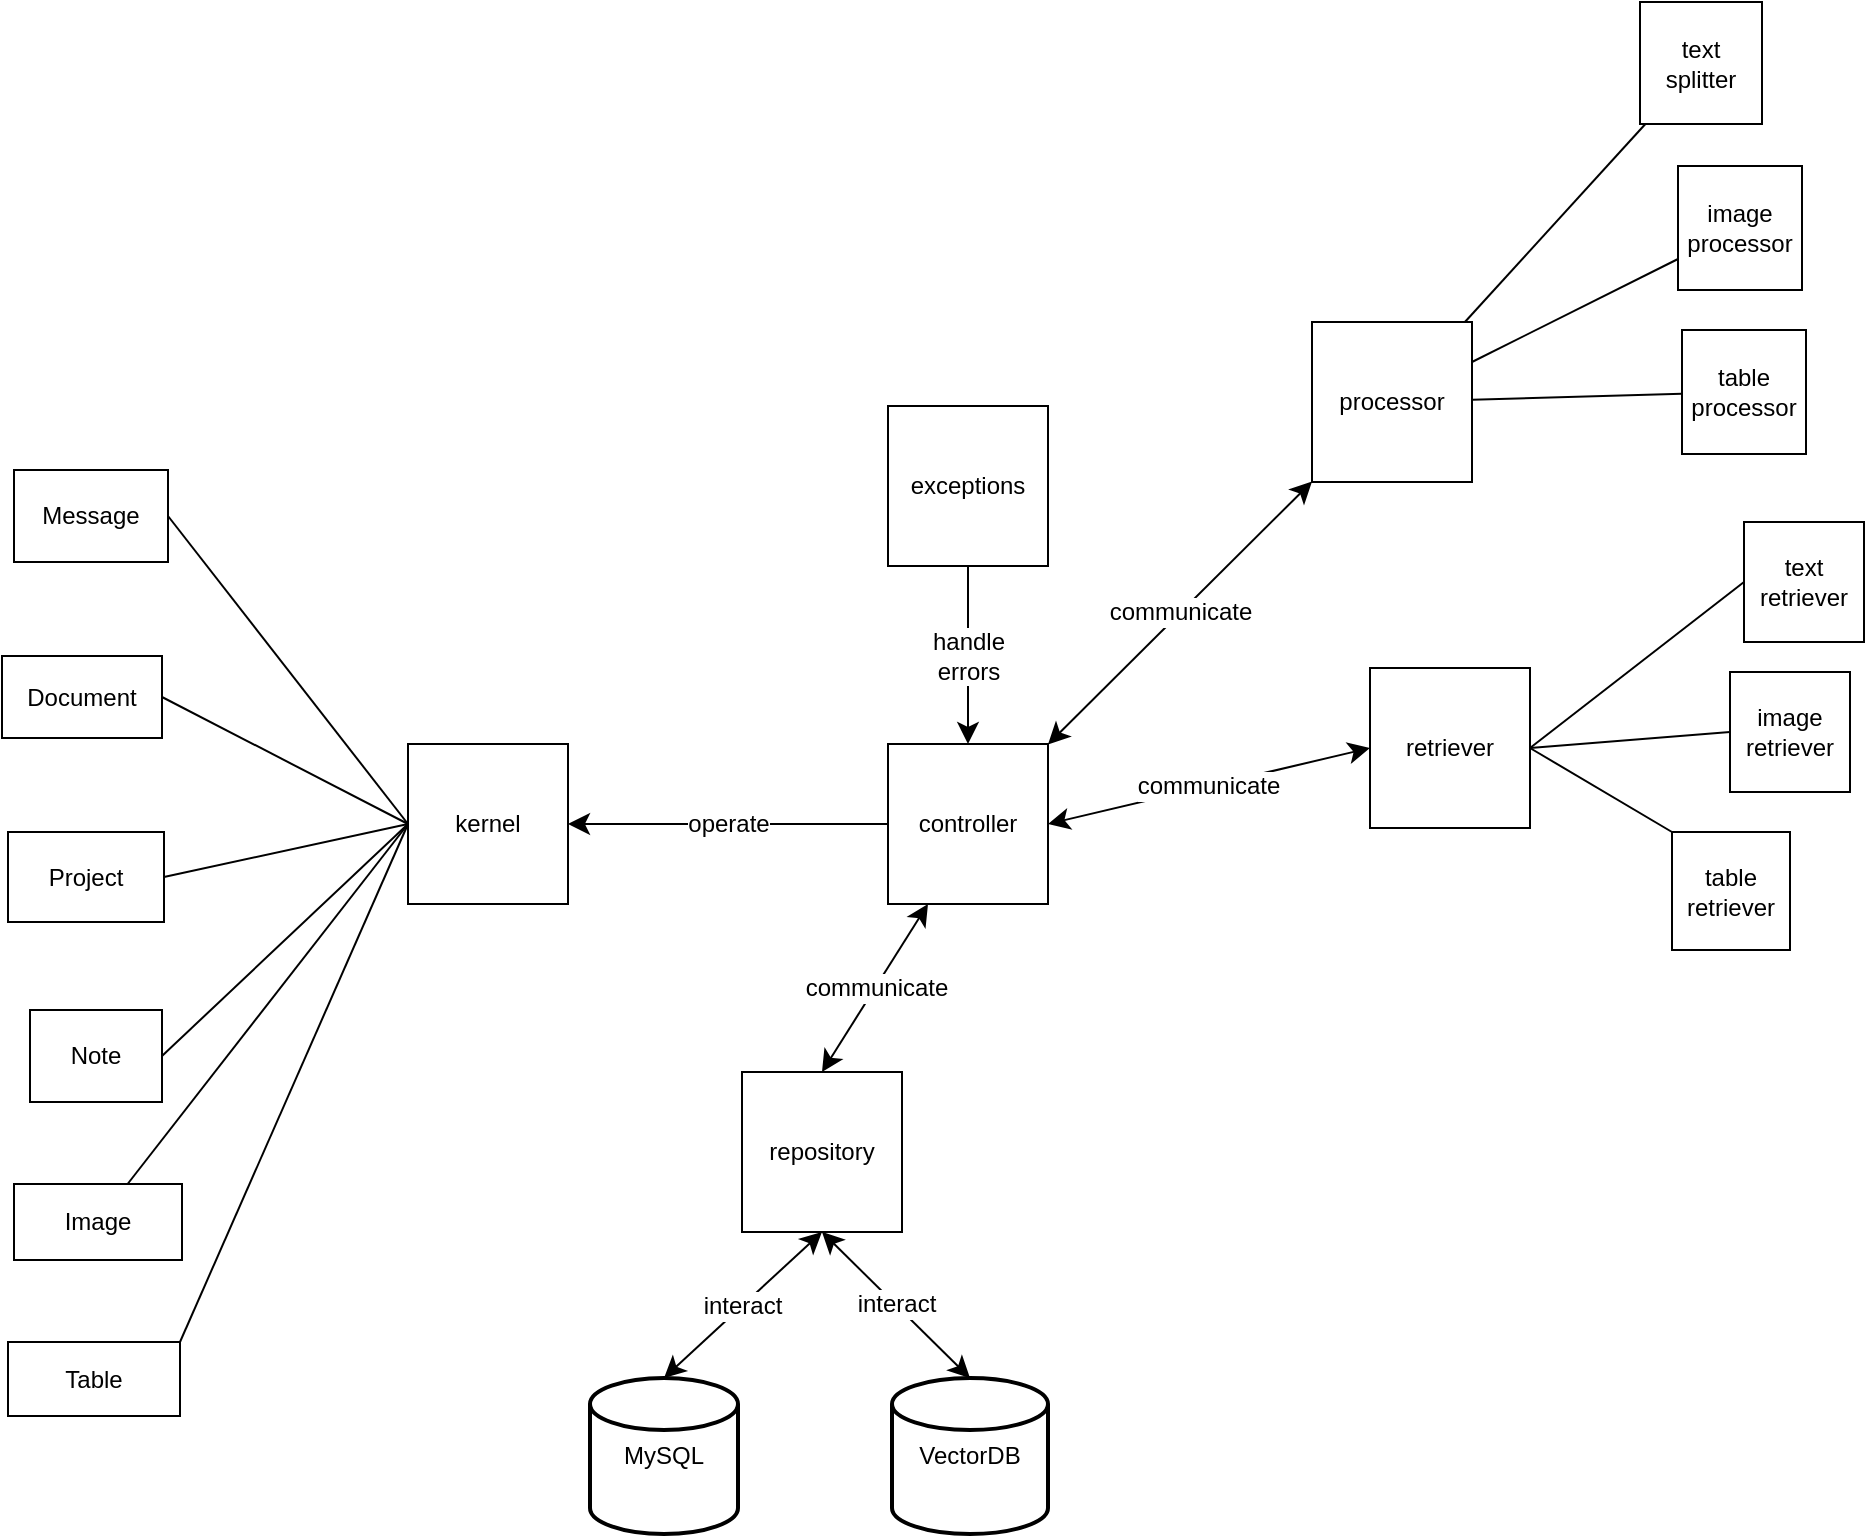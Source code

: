 <mxfile version="24.7.7">
  <diagram name="Page-1" id="4LEHWqekqbewVRsqX5Qp">
    <mxGraphModel dx="1826" dy="1583" grid="0" gridSize="10" guides="1" tooltips="1" connect="1" arrows="1" fold="1" page="0" pageScale="1" pageWidth="850" pageHeight="1100" math="0" shadow="0">
      <root>
        <mxCell id="0" />
        <mxCell id="1" parent="0" />
        <mxCell id="ukTC55PMzG4-Ce29yBo9-53" style="edgeStyle=none;curved=1;rounded=0;orthogonalLoop=1;jettySize=auto;html=1;exitX=0;exitY=0.5;exitDx=0;exitDy=0;fontSize=12;startSize=8;endSize=8;endArrow=none;endFill=0;" parent="1" source="ukTC55PMzG4-Ce29yBo9-1" target="ukTC55PMzG4-Ce29yBo9-54" edge="1">
          <mxGeometry relative="1" as="geometry">
            <mxPoint x="-165.294" y="-183.882" as="targetPoint" />
          </mxGeometry>
        </mxCell>
        <mxCell id="ukTC55PMzG4-Ce29yBo9-56" style="edgeStyle=none;curved=1;rounded=0;orthogonalLoop=1;jettySize=auto;html=1;exitX=0;exitY=0.5;exitDx=0;exitDy=0;entryX=1;entryY=0;entryDx=0;entryDy=0;fontSize=12;startSize=8;endSize=8;endArrow=none;endFill=0;" parent="1" source="ukTC55PMzG4-Ce29yBo9-1" target="ukTC55PMzG4-Ce29yBo9-55" edge="1">
          <mxGeometry relative="1" as="geometry" />
        </mxCell>
        <mxCell id="ukTC55PMzG4-Ce29yBo9-1" value="kernel" style="whiteSpace=wrap;html=1;aspect=fixed;" parent="1" vertex="1">
          <mxGeometry x="-43" y="-423" width="80" height="80" as="geometry" />
        </mxCell>
        <mxCell id="ukTC55PMzG4-Ce29yBo9-7" value="operate" style="edgeStyle=none;curved=1;rounded=0;orthogonalLoop=1;jettySize=auto;html=1;fontSize=12;startSize=8;endSize=8;" parent="1" source="ukTC55PMzG4-Ce29yBo9-2" target="ukTC55PMzG4-Ce29yBo9-1" edge="1">
          <mxGeometry relative="1" as="geometry" />
        </mxCell>
        <mxCell id="ukTC55PMzG4-Ce29yBo9-12" value="communicate" style="edgeStyle=none;curved=1;rounded=0;orthogonalLoop=1;jettySize=auto;html=1;exitX=0.25;exitY=1;exitDx=0;exitDy=0;entryX=0.5;entryY=0;entryDx=0;entryDy=0;fontSize=12;startSize=8;endSize=8;startArrow=classic;startFill=1;" parent="1" source="ukTC55PMzG4-Ce29yBo9-2" target="ukTC55PMzG4-Ce29yBo9-11" edge="1">
          <mxGeometry relative="1" as="geometry" />
        </mxCell>
        <mxCell id="ukTC55PMzG4-Ce29yBo9-21" value="communicate" style="edgeStyle=none;curved=1;rounded=0;orthogonalLoop=1;jettySize=auto;html=1;exitX=1;exitY=0.5;exitDx=0;exitDy=0;entryX=0;entryY=0.5;entryDx=0;entryDy=0;fontSize=12;startSize=8;endSize=8;startArrow=classic;startFill=1;" parent="1" source="ukTC55PMzG4-Ce29yBo9-2" target="ukTC55PMzG4-Ce29yBo9-20" edge="1">
          <mxGeometry relative="1" as="geometry" />
        </mxCell>
        <mxCell id="ukTC55PMzG4-Ce29yBo9-2" value="controller" style="whiteSpace=wrap;html=1;aspect=fixed;" parent="1" vertex="1">
          <mxGeometry x="197" y="-423" width="80" height="80" as="geometry" />
        </mxCell>
        <mxCell id="ukTC55PMzG4-Ce29yBo9-3" value="MySQL" style="strokeWidth=2;html=1;shape=mxgraph.flowchart.database;whiteSpace=wrap;" parent="1" vertex="1">
          <mxGeometry x="48" y="-106" width="74" height="78" as="geometry" />
        </mxCell>
        <mxCell id="ukTC55PMzG4-Ce29yBo9-11" value="repository" style="whiteSpace=wrap;html=1;aspect=fixed;" parent="1" vertex="1">
          <mxGeometry x="124" y="-259" width="80" height="80" as="geometry" />
        </mxCell>
        <mxCell id="ukTC55PMzG4-Ce29yBo9-13" value="interact" style="edgeStyle=none;curved=1;rounded=0;orthogonalLoop=1;jettySize=auto;html=1;exitX=0.5;exitY=1;exitDx=0;exitDy=0;entryX=0.5;entryY=0;entryDx=0;entryDy=0;entryPerimeter=0;fontSize=12;startSize=8;endSize=8;startArrow=classic;startFill=1;" parent="1" source="ukTC55PMzG4-Ce29yBo9-11" target="ukTC55PMzG4-Ce29yBo9-3" edge="1">
          <mxGeometry relative="1" as="geometry" />
        </mxCell>
        <mxCell id="ukTC55PMzG4-Ce29yBo9-15" value="interact" style="edgeStyle=none;curved=1;rounded=0;orthogonalLoop=1;jettySize=auto;html=1;exitX=0.5;exitY=0;exitDx=0;exitDy=0;exitPerimeter=0;entryX=0.5;entryY=1;entryDx=0;entryDy=0;fontSize=12;startSize=8;endSize=8;startArrow=classic;startFill=1;" parent="1" source="ukTC55PMzG4-Ce29yBo9-14" target="ukTC55PMzG4-Ce29yBo9-11" edge="1">
          <mxGeometry relative="1" as="geometry" />
        </mxCell>
        <mxCell id="ukTC55PMzG4-Ce29yBo9-14" value="VectorDB" style="strokeWidth=2;html=1;shape=mxgraph.flowchart.database;whiteSpace=wrap;" parent="1" vertex="1">
          <mxGeometry x="199" y="-106" width="78" height="78" as="geometry" />
        </mxCell>
        <mxCell id="ukTC55PMzG4-Ce29yBo9-17" value="handle&lt;div&gt;errors&lt;/div&gt;" style="edgeStyle=none;curved=1;rounded=0;orthogonalLoop=1;jettySize=auto;html=1;fontSize=12;startSize=8;endSize=8;" parent="1" source="ukTC55PMzG4-Ce29yBo9-16" target="ukTC55PMzG4-Ce29yBo9-2" edge="1">
          <mxGeometry relative="1" as="geometry" />
        </mxCell>
        <mxCell id="ukTC55PMzG4-Ce29yBo9-16" value="exceptions" style="whiteSpace=wrap;html=1;aspect=fixed;" parent="1" vertex="1">
          <mxGeometry x="197" y="-592" width="80" height="80" as="geometry" />
        </mxCell>
        <mxCell id="ukTC55PMzG4-Ce29yBo9-19" value="communicate" style="edgeStyle=none;curved=1;rounded=0;orthogonalLoop=1;jettySize=auto;html=1;fontSize=12;startSize=8;endSize=8;startArrow=classic;startFill=1;" parent="1" source="ukTC55PMzG4-Ce29yBo9-18" target="ukTC55PMzG4-Ce29yBo9-2" edge="1">
          <mxGeometry relative="1" as="geometry" />
        </mxCell>
        <mxCell id="ukTC55PMzG4-Ce29yBo9-23" value="" style="edgeStyle=none;curved=1;rounded=0;orthogonalLoop=1;jettySize=auto;html=1;fontSize=12;startSize=8;endSize=8;endArrow=none;endFill=0;" parent="1" source="ukTC55PMzG4-Ce29yBo9-18" target="ukTC55PMzG4-Ce29yBo9-22" edge="1">
          <mxGeometry relative="1" as="geometry" />
        </mxCell>
        <mxCell id="ukTC55PMzG4-Ce29yBo9-30" value="" style="edgeStyle=none;curved=1;rounded=0;orthogonalLoop=1;jettySize=auto;html=1;fontSize=12;startSize=8;endSize=8;endArrow=none;endFill=0;" parent="1" source="ukTC55PMzG4-Ce29yBo9-18" target="ukTC55PMzG4-Ce29yBo9-29" edge="1">
          <mxGeometry relative="1" as="geometry" />
        </mxCell>
        <mxCell id="ukTC55PMzG4-Ce29yBo9-32" value="" style="edgeStyle=none;curved=1;rounded=0;orthogonalLoop=1;jettySize=auto;html=1;fontSize=12;startSize=8;endSize=8;endArrow=none;endFill=0;" parent="1" source="ukTC55PMzG4-Ce29yBo9-18" target="ukTC55PMzG4-Ce29yBo9-31" edge="1">
          <mxGeometry relative="1" as="geometry" />
        </mxCell>
        <mxCell id="ukTC55PMzG4-Ce29yBo9-18" value="processor" style="whiteSpace=wrap;html=1;aspect=fixed;" parent="1" vertex="1">
          <mxGeometry x="409" y="-634" width="80" height="80" as="geometry" />
        </mxCell>
        <mxCell id="ukTC55PMzG4-Ce29yBo9-36" style="edgeStyle=none;curved=1;rounded=0;orthogonalLoop=1;jettySize=auto;html=1;exitX=1;exitY=0.5;exitDx=0;exitDy=0;entryX=0;entryY=0.5;entryDx=0;entryDy=0;fontSize=12;startSize=8;endSize=8;endArrow=none;endFill=0;" parent="1" source="ukTC55PMzG4-Ce29yBo9-20" target="ukTC55PMzG4-Ce29yBo9-35" edge="1">
          <mxGeometry relative="1" as="geometry" />
        </mxCell>
        <mxCell id="ukTC55PMzG4-Ce29yBo9-39" style="edgeStyle=none;curved=1;rounded=0;orthogonalLoop=1;jettySize=auto;html=1;exitX=1;exitY=0.5;exitDx=0;exitDy=0;entryX=0;entryY=0.5;entryDx=0;entryDy=0;fontSize=12;startSize=8;endSize=8;endArrow=none;endFill=0;" parent="1" source="ukTC55PMzG4-Ce29yBo9-20" target="ukTC55PMzG4-Ce29yBo9-37" edge="1">
          <mxGeometry relative="1" as="geometry" />
        </mxCell>
        <mxCell id="ukTC55PMzG4-Ce29yBo9-40" style="edgeStyle=none;curved=1;rounded=0;orthogonalLoop=1;jettySize=auto;html=1;exitX=1;exitY=0.5;exitDx=0;exitDy=0;entryX=0;entryY=0;entryDx=0;entryDy=0;fontSize=12;startSize=8;endSize=8;endArrow=none;endFill=0;" parent="1" source="ukTC55PMzG4-Ce29yBo9-20" target="ukTC55PMzG4-Ce29yBo9-38" edge="1">
          <mxGeometry relative="1" as="geometry" />
        </mxCell>
        <mxCell id="ukTC55PMzG4-Ce29yBo9-20" value="retriever" style="whiteSpace=wrap;html=1;aspect=fixed;" parent="1" vertex="1">
          <mxGeometry x="438" y="-461" width="80" height="80" as="geometry" />
        </mxCell>
        <mxCell id="ukTC55PMzG4-Ce29yBo9-22" value="&lt;div&gt;text&lt;/div&gt;splitter" style="whiteSpace=wrap;html=1;aspect=fixed;" parent="1" vertex="1">
          <mxGeometry x="573" y="-794" width="61" height="61" as="geometry" />
        </mxCell>
        <mxCell id="ukTC55PMzG4-Ce29yBo9-29" value="table&lt;div&gt;processor&lt;/div&gt;" style="whiteSpace=wrap;html=1;aspect=fixed;" parent="1" vertex="1">
          <mxGeometry x="594" y="-630" width="62" height="62" as="geometry" />
        </mxCell>
        <mxCell id="ukTC55PMzG4-Ce29yBo9-31" value="image&lt;div&gt;processor&lt;/div&gt;" style="whiteSpace=wrap;html=1;aspect=fixed;" parent="1" vertex="1">
          <mxGeometry x="592" y="-712" width="62" height="62" as="geometry" />
        </mxCell>
        <mxCell id="ukTC55PMzG4-Ce29yBo9-35" value="text&lt;div&gt;retriever&lt;/div&gt;" style="whiteSpace=wrap;html=1;aspect=fixed;" parent="1" vertex="1">
          <mxGeometry x="625" y="-534" width="60" height="60" as="geometry" />
        </mxCell>
        <mxCell id="ukTC55PMzG4-Ce29yBo9-37" value="image&lt;br&gt;retriever" style="whiteSpace=wrap;html=1;aspect=fixed;" parent="1" vertex="1">
          <mxGeometry x="618" y="-459" width="60" height="60" as="geometry" />
        </mxCell>
        <mxCell id="ukTC55PMzG4-Ce29yBo9-38" value="table&lt;div&gt;retriever&lt;/div&gt;" style="whiteSpace=wrap;html=1;aspect=fixed;" parent="1" vertex="1">
          <mxGeometry x="589" y="-379" width="59" height="59" as="geometry" />
        </mxCell>
        <mxCell id="ukTC55PMzG4-Ce29yBo9-50" style="edgeStyle=none;curved=1;rounded=0;orthogonalLoop=1;jettySize=auto;html=1;exitX=1;exitY=0.5;exitDx=0;exitDy=0;entryX=0;entryY=0.5;entryDx=0;entryDy=0;fontSize=12;startSize=8;endSize=8;endArrow=none;endFill=0;" parent="1" source="ukTC55PMzG4-Ce29yBo9-42" target="ukTC55PMzG4-Ce29yBo9-1" edge="1">
          <mxGeometry relative="1" as="geometry" />
        </mxCell>
        <mxCell id="ukTC55PMzG4-Ce29yBo9-42" value="Note" style="rounded=0;whiteSpace=wrap;html=1;" parent="1" vertex="1">
          <mxGeometry x="-232" y="-290" width="66" height="46" as="geometry" />
        </mxCell>
        <mxCell id="ukTC55PMzG4-Ce29yBo9-49" style="edgeStyle=none;curved=1;rounded=0;orthogonalLoop=1;jettySize=auto;html=1;exitX=1;exitY=0.5;exitDx=0;exitDy=0;entryX=0;entryY=0.5;entryDx=0;entryDy=0;fontSize=12;startSize=8;endSize=8;endArrow=none;endFill=0;" parent="1" source="ukTC55PMzG4-Ce29yBo9-43" target="ukTC55PMzG4-Ce29yBo9-1" edge="1">
          <mxGeometry relative="1" as="geometry" />
        </mxCell>
        <mxCell id="ukTC55PMzG4-Ce29yBo9-43" value="Project" style="rounded=0;whiteSpace=wrap;html=1;" parent="1" vertex="1">
          <mxGeometry x="-243" y="-379" width="78" height="45" as="geometry" />
        </mxCell>
        <mxCell id="ukTC55PMzG4-Ce29yBo9-48" style="edgeStyle=none;curved=1;rounded=0;orthogonalLoop=1;jettySize=auto;html=1;exitX=1;exitY=0.5;exitDx=0;exitDy=0;entryX=0;entryY=0.5;entryDx=0;entryDy=0;fontSize=12;startSize=8;endSize=8;endArrow=none;endFill=0;" parent="1" source="ukTC55PMzG4-Ce29yBo9-44" target="ukTC55PMzG4-Ce29yBo9-1" edge="1">
          <mxGeometry relative="1" as="geometry" />
        </mxCell>
        <mxCell id="ukTC55PMzG4-Ce29yBo9-44" value="Document" style="rounded=0;whiteSpace=wrap;html=1;" parent="1" vertex="1">
          <mxGeometry x="-246" y="-467" width="80" height="41" as="geometry" />
        </mxCell>
        <mxCell id="ukTC55PMzG4-Ce29yBo9-46" style="edgeStyle=none;curved=1;rounded=0;orthogonalLoop=1;jettySize=auto;html=1;exitX=1;exitY=0.5;exitDx=0;exitDy=0;entryX=0;entryY=0.5;entryDx=0;entryDy=0;fontSize=12;startSize=8;endSize=8;endArrow=none;endFill=0;" parent="1" source="ukTC55PMzG4-Ce29yBo9-45" target="ukTC55PMzG4-Ce29yBo9-1" edge="1">
          <mxGeometry relative="1" as="geometry" />
        </mxCell>
        <mxCell id="ukTC55PMzG4-Ce29yBo9-45" value="Message" style="rounded=0;whiteSpace=wrap;html=1;" parent="1" vertex="1">
          <mxGeometry x="-240" y="-560" width="77" height="46" as="geometry" />
        </mxCell>
        <mxCell id="ukTC55PMzG4-Ce29yBo9-54" value="Image" style="rounded=0;whiteSpace=wrap;html=1;" parent="1" vertex="1">
          <mxGeometry x="-240" y="-203" width="84" height="38" as="geometry" />
        </mxCell>
        <mxCell id="ukTC55PMzG4-Ce29yBo9-55" value="Table" style="rounded=0;whiteSpace=wrap;html=1;" parent="1" vertex="1">
          <mxGeometry x="-243" y="-124" width="86" height="37" as="geometry" />
        </mxCell>
      </root>
    </mxGraphModel>
  </diagram>
</mxfile>
